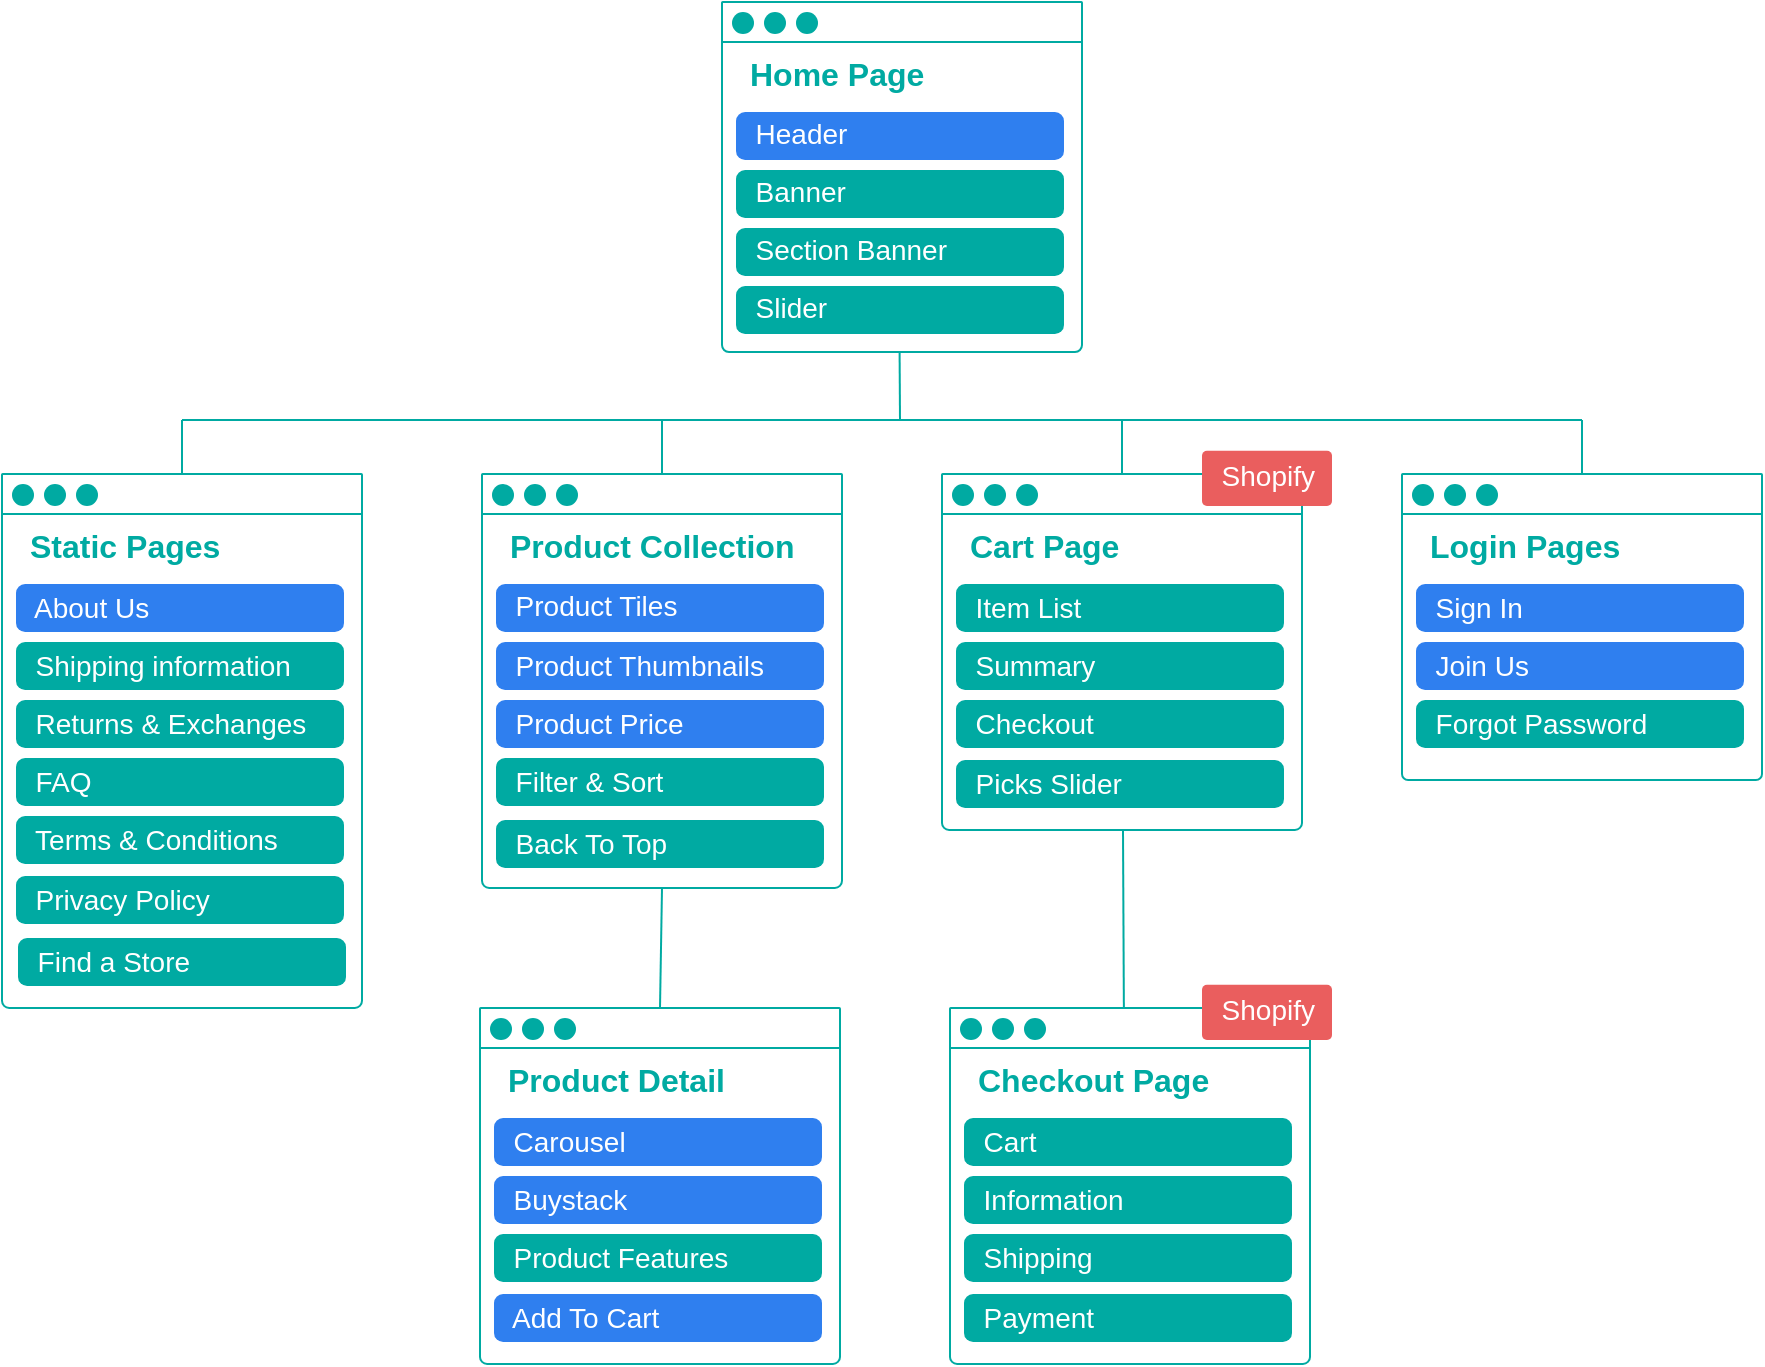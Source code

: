 <mxfile version="14.6.11" type="github">
  <diagram id="g5ZeaVctmOo560GbVPkt" name="Page-1">
    <mxGraphModel dx="1718" dy="888" grid="1" gridSize="10" guides="1" tooltips="1" connect="1" arrows="1" fold="1" page="1" pageScale="1" pageWidth="827" pageHeight="1169" math="0" shadow="0">
      <root>
        <mxCell id="0" />
        <mxCell id="1" parent="0" />
        <mxCell id="iKkOTxImxHK23aBrevqH-1" value="" style="rounded=1;whiteSpace=wrap;html=1;arcSize=2;strokeColor=#00AAA2;" parent="1" vertex="1">
          <mxGeometry x="390" y="261" width="180" height="175" as="geometry" />
        </mxCell>
        <mxCell id="iKkOTxImxHK23aBrevqH-27" value="&lt;font style=&quot;font-size: 14px ; line-height: 60%&quot;&gt;&amp;nbsp; Slider&lt;/font&gt;" style="rounded=1;whiteSpace=wrap;html=1;arcSize=19;fontColor=#FFFFFF;align=left;strokeColor=none;fillColor=#00AAA2;" parent="1" vertex="1">
          <mxGeometry x="397" y="403" width="164" height="24" as="geometry" />
        </mxCell>
        <mxCell id="iKkOTxImxHK23aBrevqH-7" value="" style="rounded=1;whiteSpace=wrap;html=1;arcSize=2;strokeColor=#00AAA2;" parent="1" vertex="1">
          <mxGeometry x="390" y="261" width="180" height="20" as="geometry" />
        </mxCell>
        <mxCell id="iKkOTxImxHK23aBrevqH-5" value="" style="ellipse;whiteSpace=wrap;html=1;aspect=fixed;fontColor=#00AAA2;fillColor=#00AAA2;strokeColor=none;" parent="1" vertex="1">
          <mxGeometry x="395" y="266" width="11" height="11" as="geometry" />
        </mxCell>
        <mxCell id="iKkOTxImxHK23aBrevqH-9" value="" style="ellipse;whiteSpace=wrap;html=1;aspect=fixed;fontColor=#2F7FEF;fillColor=#00AAA2;strokeColor=none;" parent="1" vertex="1">
          <mxGeometry x="411" y="266" width="11" height="11" as="geometry" />
        </mxCell>
        <mxCell id="iKkOTxImxHK23aBrevqH-10" value="" style="ellipse;whiteSpace=wrap;html=1;aspect=fixed;fontColor=#2F7FEF;fillColor=#00AAA2;strokeColor=none;" parent="1" vertex="1">
          <mxGeometry x="427" y="266" width="11" height="11" as="geometry" />
        </mxCell>
        <mxCell id="iKkOTxImxHK23aBrevqH-13" value="&lt;font style=&quot;font-size: 14px ; line-height: 60%&quot;&gt;&amp;nbsp; Header&lt;/font&gt;" style="rounded=1;whiteSpace=wrap;html=1;arcSize=19;fillColor=#2F7FEF;fontColor=#FFFFFF;align=left;strokeColor=none;" parent="1" vertex="1">
          <mxGeometry x="397" y="316" width="164" height="24" as="geometry" />
        </mxCell>
        <mxCell id="iKkOTxImxHK23aBrevqH-2" value="Home Page" style="text;strokeColor=none;align=left;verticalAlign=top;spacingLeft=4;spacingRight=4;overflow=hidden;rotatable=0;points=[[0,0.5],[1,0.5]];portConstraint=eastwest;fontStyle=1;fontSize=16;labelBackgroundColor=none;fontColor=#00AAA2;" parent="1" vertex="1">
          <mxGeometry x="398" y="281" width="102" height="30" as="geometry" />
        </mxCell>
        <mxCell id="iKkOTxImxHK23aBrevqH-16" value="&lt;font style=&quot;font-size: 14px ; line-height: 60%&quot;&gt;&amp;nbsp; Banner&lt;/font&gt;" style="rounded=1;whiteSpace=wrap;html=1;arcSize=19;fontColor=#FFFFFF;align=left;strokeColor=none;fillColor=#00AAA2;" parent="1" vertex="1">
          <mxGeometry x="397" y="345" width="164" height="24" as="geometry" />
        </mxCell>
        <mxCell id="iKkOTxImxHK23aBrevqH-26" value="&lt;font style=&quot;font-size: 14px ; line-height: 60%&quot;&gt;&amp;nbsp; Section Banner&lt;/font&gt;" style="rounded=1;whiteSpace=wrap;html=1;arcSize=19;fontColor=#FFFFFF;align=left;strokeColor=none;fillColor=#00AAA2;" parent="1" vertex="1">
          <mxGeometry x="397" y="374" width="164" height="24" as="geometry" />
        </mxCell>
        <mxCell id="iKkOTxImxHK23aBrevqH-30" value="" style="rounded=1;whiteSpace=wrap;html=1;arcSize=2;strokeColor=#00AAA2;" parent="1" vertex="1">
          <mxGeometry x="270" y="497" width="180" height="207" as="geometry" />
        </mxCell>
        <mxCell id="iKkOTxImxHK23aBrevqH-31" value="&lt;span style=&quot;font-size: 14px&quot;&gt;&amp;nbsp; Filter &amp;amp; Sort&lt;/span&gt;" style="rounded=1;whiteSpace=wrap;html=1;arcSize=19;fontColor=#FFFFFF;align=left;strokeColor=none;fillColor=#00AAA2;" parent="1" vertex="1">
          <mxGeometry x="277" y="639" width="164" height="24" as="geometry" />
        </mxCell>
        <mxCell id="iKkOTxImxHK23aBrevqH-32" value="" style="rounded=1;whiteSpace=wrap;html=1;arcSize=2;strokeColor=#00AAA2;" parent="1" vertex="1">
          <mxGeometry x="270" y="497" width="180" height="20" as="geometry" />
        </mxCell>
        <mxCell id="iKkOTxImxHK23aBrevqH-33" value="" style="ellipse;whiteSpace=wrap;html=1;aspect=fixed;fontColor=#00AAA2;fillColor=#00AAA2;strokeColor=none;" parent="1" vertex="1">
          <mxGeometry x="275" y="502" width="11" height="11" as="geometry" />
        </mxCell>
        <mxCell id="iKkOTxImxHK23aBrevqH-34" value="" style="ellipse;whiteSpace=wrap;html=1;aspect=fixed;fontColor=#2F7FEF;fillColor=#00AAA2;strokeColor=none;" parent="1" vertex="1">
          <mxGeometry x="291" y="502" width="11" height="11" as="geometry" />
        </mxCell>
        <mxCell id="iKkOTxImxHK23aBrevqH-35" value="" style="ellipse;whiteSpace=wrap;html=1;aspect=fixed;fontColor=#2F7FEF;fillColor=#00AAA2;strokeColor=none;" parent="1" vertex="1">
          <mxGeometry x="307" y="502" width="11" height="11" as="geometry" />
        </mxCell>
        <mxCell id="iKkOTxImxHK23aBrevqH-36" value="&lt;font style=&quot;font-size: 14px ; line-height: 60%&quot;&gt;&amp;nbsp; Product Tiles&lt;/font&gt;" style="rounded=1;whiteSpace=wrap;html=1;arcSize=19;fillColor=#2F7FEF;fontColor=#FFFFFF;align=left;strokeColor=none;" parent="1" vertex="1">
          <mxGeometry x="277" y="552" width="164" height="24" as="geometry" />
        </mxCell>
        <mxCell id="iKkOTxImxHK23aBrevqH-37" value="Product Collection" style="text;strokeColor=none;align=left;verticalAlign=top;spacingLeft=4;spacingRight=4;overflow=hidden;rotatable=0;points=[[0,0.5],[1,0.5]];portConstraint=eastwest;fontStyle=1;fontSize=16;labelBackgroundColor=none;fontColor=#00AAA2;" parent="1" vertex="1">
          <mxGeometry x="278" y="517" width="172" height="30" as="geometry" />
        </mxCell>
        <mxCell id="iKkOTxImxHK23aBrevqH-38" value="&lt;span style=&quot;font-size: 14px&quot;&gt;&amp;nbsp; Product Thumbnails&lt;/span&gt;" style="rounded=1;whiteSpace=wrap;html=1;arcSize=19;fontColor=#FFFFFF;align=left;strokeColor=none;fillColor=#2F7FEF;" parent="1" vertex="1">
          <mxGeometry x="277" y="581" width="164" height="24" as="geometry" />
        </mxCell>
        <mxCell id="iKkOTxImxHK23aBrevqH-39" value="&lt;span style=&quot;font-size: 14px&quot;&gt;&amp;nbsp; Product Price&lt;/span&gt;" style="rounded=1;whiteSpace=wrap;html=1;arcSize=19;fontColor=#FFFFFF;align=left;strokeColor=none;fillColor=#2F7FEF;" parent="1" vertex="1">
          <mxGeometry x="277" y="610" width="164" height="24" as="geometry" />
        </mxCell>
        <mxCell id="iKkOTxImxHK23aBrevqH-40" value="&lt;span style=&quot;font-size: 14px&quot;&gt;&amp;nbsp; Back To Top&lt;/span&gt;" style="rounded=1;whiteSpace=wrap;html=1;arcSize=19;fontColor=#FFFFFF;align=left;strokeColor=none;fillColor=#00AAA2;" parent="1" vertex="1">
          <mxGeometry x="277" y="670" width="164" height="24" as="geometry" />
        </mxCell>
        <mxCell id="iKkOTxImxHK23aBrevqH-41" value="" style="rounded=1;whiteSpace=wrap;html=1;arcSize=2;strokeColor=#00AAA2;" parent="1" vertex="1">
          <mxGeometry x="30" y="497" width="180" height="267" as="geometry" />
        </mxCell>
        <mxCell id="iKkOTxImxHK23aBrevqH-42" value="&lt;span style=&quot;font-size: 14px&quot;&gt;&amp;nbsp; FAQ&lt;/span&gt;" style="rounded=1;whiteSpace=wrap;html=1;arcSize=19;fontColor=#FFFFFF;align=left;strokeColor=none;fillColor=#00AAA2;" parent="1" vertex="1">
          <mxGeometry x="37" y="639" width="164" height="24" as="geometry" />
        </mxCell>
        <mxCell id="iKkOTxImxHK23aBrevqH-43" value="" style="rounded=1;whiteSpace=wrap;html=1;arcSize=2;strokeColor=#00AAA2;" parent="1" vertex="1">
          <mxGeometry x="30" y="497" width="180" height="20" as="geometry" />
        </mxCell>
        <mxCell id="iKkOTxImxHK23aBrevqH-44" value="" style="ellipse;whiteSpace=wrap;html=1;aspect=fixed;fontColor=#00AAA2;fillColor=#00AAA2;strokeColor=none;" parent="1" vertex="1">
          <mxGeometry x="35" y="502" width="11" height="11" as="geometry" />
        </mxCell>
        <mxCell id="iKkOTxImxHK23aBrevqH-45" value="" style="ellipse;whiteSpace=wrap;html=1;aspect=fixed;fontColor=#2F7FEF;fillColor=#00AAA2;strokeColor=none;" parent="1" vertex="1">
          <mxGeometry x="51" y="502" width="11" height="11" as="geometry" />
        </mxCell>
        <mxCell id="iKkOTxImxHK23aBrevqH-46" value="" style="ellipse;whiteSpace=wrap;html=1;aspect=fixed;fontColor=#2F7FEF;fillColor=#00AAA2;strokeColor=none;" parent="1" vertex="1">
          <mxGeometry x="67" y="502" width="11" height="11" as="geometry" />
        </mxCell>
        <mxCell id="iKkOTxImxHK23aBrevqH-47" value="&lt;span style=&quot;font-size: 14px&quot;&gt;&amp;nbsp; About Us&lt;/span&gt;" style="rounded=1;whiteSpace=wrap;html=1;arcSize=19;fillColor=#2F7FEF;fontColor=#FFFFFF;align=left;strokeColor=none;" parent="1" vertex="1">
          <mxGeometry x="37" y="552" width="164" height="24" as="geometry" />
        </mxCell>
        <mxCell id="iKkOTxImxHK23aBrevqH-48" value="Static Pages" style="text;strokeColor=none;align=left;verticalAlign=top;spacingLeft=4;spacingRight=4;overflow=hidden;rotatable=0;points=[[0,0.5],[1,0.5]];portConstraint=eastwest;fontStyle=1;fontSize=16;labelBackgroundColor=none;fontColor=#00AAA2;" parent="1" vertex="1">
          <mxGeometry x="38" y="517" width="172" height="30" as="geometry" />
        </mxCell>
        <mxCell id="iKkOTxImxHK23aBrevqH-49" value="&lt;span style=&quot;font-size: 14px&quot;&gt;&amp;nbsp; Shipping information&lt;/span&gt;" style="rounded=1;whiteSpace=wrap;html=1;arcSize=19;fontColor=#FFFFFF;align=left;strokeColor=none;fillColor=#00AAA2;" parent="1" vertex="1">
          <mxGeometry x="37" y="581" width="164" height="24" as="geometry" />
        </mxCell>
        <mxCell id="iKkOTxImxHK23aBrevqH-50" value="&lt;span style=&quot;font-size: 14px&quot;&gt;&amp;nbsp; Returns &amp;amp; Exchanges&lt;/span&gt;" style="rounded=1;whiteSpace=wrap;html=1;arcSize=19;fontColor=#FFFFFF;align=left;strokeColor=none;fillColor=#00AAA2;" parent="1" vertex="1">
          <mxGeometry x="37" y="610" width="164" height="24" as="geometry" />
        </mxCell>
        <mxCell id="iKkOTxImxHK23aBrevqH-51" value="&lt;span style=&quot;font-size: 14px&quot;&gt;&amp;nbsp; Terms &amp;amp; Conditions&lt;/span&gt;" style="rounded=1;whiteSpace=wrap;html=1;arcSize=19;fontColor=#FFFFFF;align=left;strokeColor=none;fillColor=#00AAA2;" parent="1" vertex="1">
          <mxGeometry x="37" y="668" width="164" height="24" as="geometry" />
        </mxCell>
        <mxCell id="iKkOTxImxHK23aBrevqH-52" value="&lt;span style=&quot;font-size: 14px&quot;&gt;&amp;nbsp; Privacy Policy&lt;/span&gt;" style="rounded=1;whiteSpace=wrap;html=1;arcSize=19;fontColor=#FFFFFF;align=left;strokeColor=none;fillColor=#00AAA2;" parent="1" vertex="1">
          <mxGeometry x="37" y="698" width="164" height="24" as="geometry" />
        </mxCell>
        <mxCell id="iKkOTxImxHK23aBrevqH-53" value="&lt;span style=&quot;font-size: 14px&quot;&gt;&amp;nbsp; Find a Store&lt;/span&gt;" style="rounded=1;whiteSpace=wrap;html=1;arcSize=19;fontColor=#FFFFFF;align=left;strokeColor=none;fillColor=#00AAA2;" parent="1" vertex="1">
          <mxGeometry x="38" y="729" width="164" height="24" as="geometry" />
        </mxCell>
        <mxCell id="iKkOTxImxHK23aBrevqH-54" value="" style="rounded=1;whiteSpace=wrap;html=1;arcSize=2;strokeColor=#00AAA2;" parent="1" vertex="1">
          <mxGeometry x="730" y="497" width="180" height="153" as="geometry" />
        </mxCell>
        <mxCell id="iKkOTxImxHK23aBrevqH-56" value="" style="rounded=1;whiteSpace=wrap;html=1;arcSize=2;strokeColor=#00AAA2;" parent="1" vertex="1">
          <mxGeometry x="730" y="497" width="180" height="20" as="geometry" />
        </mxCell>
        <mxCell id="iKkOTxImxHK23aBrevqH-57" value="" style="ellipse;whiteSpace=wrap;html=1;aspect=fixed;fontColor=#00AAA2;fillColor=#00AAA2;strokeColor=none;" parent="1" vertex="1">
          <mxGeometry x="735" y="502" width="11" height="11" as="geometry" />
        </mxCell>
        <mxCell id="iKkOTxImxHK23aBrevqH-58" value="" style="ellipse;whiteSpace=wrap;html=1;aspect=fixed;fontColor=#2F7FEF;fillColor=#00AAA2;strokeColor=none;" parent="1" vertex="1">
          <mxGeometry x="751" y="502" width="11" height="11" as="geometry" />
        </mxCell>
        <mxCell id="iKkOTxImxHK23aBrevqH-59" value="" style="ellipse;whiteSpace=wrap;html=1;aspect=fixed;fontColor=#2F7FEF;fillColor=#00AAA2;strokeColor=none;" parent="1" vertex="1">
          <mxGeometry x="767" y="502" width="11" height="11" as="geometry" />
        </mxCell>
        <mxCell id="iKkOTxImxHK23aBrevqH-60" value="&lt;span style=&quot;font-size: 14px&quot;&gt;&amp;nbsp; Sign In&lt;/span&gt;" style="rounded=1;whiteSpace=wrap;html=1;arcSize=19;fillColor=#2F7FEF;fontColor=#FFFFFF;align=left;strokeColor=none;" parent="1" vertex="1">
          <mxGeometry x="737" y="552" width="164" height="24" as="geometry" />
        </mxCell>
        <mxCell id="iKkOTxImxHK23aBrevqH-61" value="Login Pages" style="text;strokeColor=none;align=left;verticalAlign=top;spacingLeft=4;spacingRight=4;overflow=hidden;rotatable=0;points=[[0,0.5],[1,0.5]];portConstraint=eastwest;fontStyle=1;fontSize=16;labelBackgroundColor=none;fontColor=#00AAA2;" parent="1" vertex="1">
          <mxGeometry x="738" y="517" width="172" height="30" as="geometry" />
        </mxCell>
        <mxCell id="iKkOTxImxHK23aBrevqH-62" value="&lt;span style=&quot;font-size: 14px&quot;&gt;&amp;nbsp; Join Us&lt;/span&gt;" style="rounded=1;whiteSpace=wrap;html=1;arcSize=19;fontColor=#FFFFFF;align=left;strokeColor=none;fillColor=#2F7FEF;" parent="1" vertex="1">
          <mxGeometry x="737" y="581" width="164" height="24" as="geometry" />
        </mxCell>
        <mxCell id="iKkOTxImxHK23aBrevqH-63" value="&lt;span style=&quot;font-size: 14px&quot;&gt;&amp;nbsp; Forgot Password&lt;/span&gt;" style="rounded=1;whiteSpace=wrap;html=1;arcSize=19;fontColor=#FFFFFF;align=left;strokeColor=none;fillColor=#00AAA2;" parent="1" vertex="1">
          <mxGeometry x="737" y="610" width="164" height="24" as="geometry" />
        </mxCell>
        <mxCell id="iKkOTxImxHK23aBrevqH-77" value="" style="rounded=1;whiteSpace=wrap;html=1;arcSize=2;strokeColor=#00AAA2;" parent="1" vertex="1">
          <mxGeometry x="500" y="497" width="180" height="178" as="geometry" />
        </mxCell>
        <mxCell id="iKkOTxImxHK23aBrevqH-78" value="" style="rounded=1;whiteSpace=wrap;html=1;arcSize=2;strokeColor=#00AAA2;" parent="1" vertex="1">
          <mxGeometry x="500" y="497" width="180" height="20" as="geometry" />
        </mxCell>
        <mxCell id="iKkOTxImxHK23aBrevqH-79" value="" style="ellipse;whiteSpace=wrap;html=1;aspect=fixed;fontColor=#00AAA2;fillColor=#00AAA2;strokeColor=none;" parent="1" vertex="1">
          <mxGeometry x="505" y="502" width="11" height="11" as="geometry" />
        </mxCell>
        <mxCell id="iKkOTxImxHK23aBrevqH-80" value="" style="ellipse;whiteSpace=wrap;html=1;aspect=fixed;fontColor=#2F7FEF;fillColor=#00AAA2;strokeColor=none;" parent="1" vertex="1">
          <mxGeometry x="521" y="502" width="11" height="11" as="geometry" />
        </mxCell>
        <mxCell id="iKkOTxImxHK23aBrevqH-81" value="" style="ellipse;whiteSpace=wrap;html=1;aspect=fixed;fontColor=#2F7FEF;fillColor=#00AAA2;strokeColor=none;" parent="1" vertex="1">
          <mxGeometry x="537" y="502" width="11" height="11" as="geometry" />
        </mxCell>
        <mxCell id="iKkOTxImxHK23aBrevqH-82" value="&lt;span style=&quot;font-size: 14px&quot;&gt;&amp;nbsp; Item List&lt;/span&gt;" style="rounded=1;whiteSpace=wrap;html=1;arcSize=19;fontColor=#FFFFFF;align=left;strokeColor=none;fillColor=#00AAA2;" parent="1" vertex="1">
          <mxGeometry x="507" y="552" width="164" height="24" as="geometry" />
        </mxCell>
        <mxCell id="iKkOTxImxHK23aBrevqH-83" value="Cart Page" style="text;strokeColor=none;align=left;verticalAlign=top;spacingLeft=4;spacingRight=4;overflow=hidden;rotatable=0;points=[[0,0.5],[1,0.5]];portConstraint=eastwest;fontStyle=1;fontSize=16;labelBackgroundColor=none;fontColor=#00AAA2;" parent="1" vertex="1">
          <mxGeometry x="508" y="517" width="172" height="30" as="geometry" />
        </mxCell>
        <mxCell id="iKkOTxImxHK23aBrevqH-84" value="&lt;span style=&quot;font-size: 14px&quot;&gt;&amp;nbsp; Summary&lt;/span&gt;" style="rounded=1;whiteSpace=wrap;html=1;arcSize=19;fontColor=#FFFFFF;align=left;strokeColor=none;fillColor=#00AAA2;" parent="1" vertex="1">
          <mxGeometry x="507" y="581" width="164" height="24" as="geometry" />
        </mxCell>
        <mxCell id="iKkOTxImxHK23aBrevqH-85" value="&lt;span style=&quot;font-size: 14px&quot;&gt;&amp;nbsp; Checkout&lt;/span&gt;" style="rounded=1;whiteSpace=wrap;html=1;arcSize=19;fontColor=#FFFFFF;align=left;strokeColor=none;fillColor=#00AAA2;" parent="1" vertex="1">
          <mxGeometry x="507" y="610" width="164" height="24" as="geometry" />
        </mxCell>
        <mxCell id="iKkOTxImxHK23aBrevqH-86" value="&lt;span style=&quot;font-size: 14px&quot;&gt;&amp;nbsp; Picks Slider&lt;/span&gt;" style="rounded=1;whiteSpace=wrap;html=1;arcSize=19;fontColor=#FFFFFF;align=left;strokeColor=none;fillColor=#00AAA2;" parent="1" vertex="1">
          <mxGeometry x="507" y="640" width="164" height="24" as="geometry" />
        </mxCell>
        <mxCell id="iKkOTxImxHK23aBrevqH-87" value="" style="endArrow=none;html=1;fontSize=16;fontColor=#FFFFFF;strokeColor=#00AAA2;" parent="1" source="iKkOTxImxHK23aBrevqH-32" edge="1">
          <mxGeometry width="50" height="50" relative="1" as="geometry">
            <mxPoint x="304" y="490" as="sourcePoint" />
            <mxPoint x="360" y="470" as="targetPoint" />
          </mxGeometry>
        </mxCell>
        <mxCell id="iKkOTxImxHK23aBrevqH-88" value="" style="endArrow=none;html=1;fontSize=16;fontColor=#FFFFFF;strokeColor=#00AAA2;" parent="1" edge="1">
          <mxGeometry width="50" height="50" relative="1" as="geometry">
            <mxPoint x="820" y="470" as="sourcePoint" />
            <mxPoint x="120" y="470" as="targetPoint" />
          </mxGeometry>
        </mxCell>
        <mxCell id="iKkOTxImxHK23aBrevqH-89" value="" style="endArrow=none;html=1;fontSize=16;fontColor=#FFFFFF;strokeColor=#00AAA2;exitX=0.5;exitY=0;exitDx=0;exitDy=0;" parent="1" source="iKkOTxImxHK23aBrevqH-43" edge="1">
          <mxGeometry width="50" height="50" relative="1" as="geometry">
            <mxPoint x="850" y="480" as="sourcePoint" />
            <mxPoint x="120" y="470" as="targetPoint" />
          </mxGeometry>
        </mxCell>
        <mxCell id="iKkOTxImxHK23aBrevqH-92" value="" style="endArrow=none;html=1;fontSize=16;fontColor=#FFFFFF;strokeColor=#00AAA2;exitX=0.5;exitY=0;exitDx=0;exitDy=0;entryX=0.5;entryY=1;entryDx=0;entryDy=0;" parent="1" source="iKkOTxImxHK23aBrevqH-67" target="iKkOTxImxHK23aBrevqH-30" edge="1">
          <mxGeometry width="50" height="50" relative="1" as="geometry">
            <mxPoint x="350" y="780" as="sourcePoint" />
            <mxPoint x="390" y="720" as="targetPoint" />
            <Array as="points" />
          </mxGeometry>
        </mxCell>
        <mxCell id="iKkOTxImxHK23aBrevqH-103" value="" style="group" parent="1" vertex="1" connectable="0">
          <mxGeometry x="269" y="764" width="180" height="178" as="geometry" />
        </mxCell>
        <mxCell id="iKkOTxImxHK23aBrevqH-65" value="" style="rounded=1;whiteSpace=wrap;html=1;arcSize=2;strokeColor=#00AAA2;" parent="iKkOTxImxHK23aBrevqH-103" vertex="1">
          <mxGeometry width="180" height="178" as="geometry" />
        </mxCell>
        <mxCell id="iKkOTxImxHK23aBrevqH-67" value="" style="rounded=1;whiteSpace=wrap;html=1;arcSize=2;strokeColor=#00AAA2;" parent="iKkOTxImxHK23aBrevqH-103" vertex="1">
          <mxGeometry width="180" height="20" as="geometry" />
        </mxCell>
        <mxCell id="iKkOTxImxHK23aBrevqH-68" value="" style="ellipse;whiteSpace=wrap;html=1;aspect=fixed;fontColor=#00AAA2;fillColor=#00AAA2;strokeColor=none;" parent="iKkOTxImxHK23aBrevqH-103" vertex="1">
          <mxGeometry x="5" y="5" width="11" height="11" as="geometry" />
        </mxCell>
        <mxCell id="iKkOTxImxHK23aBrevqH-69" value="" style="ellipse;whiteSpace=wrap;html=1;aspect=fixed;fontColor=#2F7FEF;fillColor=#00AAA2;strokeColor=none;" parent="iKkOTxImxHK23aBrevqH-103" vertex="1">
          <mxGeometry x="21" y="5" width="11" height="11" as="geometry" />
        </mxCell>
        <mxCell id="iKkOTxImxHK23aBrevqH-70" value="" style="ellipse;whiteSpace=wrap;html=1;aspect=fixed;fontColor=#2F7FEF;fillColor=#00AAA2;strokeColor=none;" parent="iKkOTxImxHK23aBrevqH-103" vertex="1">
          <mxGeometry x="37" y="5" width="11" height="11" as="geometry" />
        </mxCell>
        <mxCell id="iKkOTxImxHK23aBrevqH-71" value="&lt;span style=&quot;font-size: 14px&quot;&gt;&amp;nbsp; Carousel&lt;/span&gt;" style="rounded=1;whiteSpace=wrap;html=1;arcSize=19;fillColor=#2F7FEF;fontColor=#FFFFFF;align=left;strokeColor=none;" parent="iKkOTxImxHK23aBrevqH-103" vertex="1">
          <mxGeometry x="7" y="55" width="164" height="24" as="geometry" />
        </mxCell>
        <mxCell id="iKkOTxImxHK23aBrevqH-72" value="Product Detail" style="text;strokeColor=none;align=left;verticalAlign=top;spacingLeft=4;spacingRight=4;overflow=hidden;rotatable=0;points=[[0,0.5],[1,0.5]];portConstraint=eastwest;fontStyle=1;fontSize=16;labelBackgroundColor=none;fontColor=#00AAA2;" parent="iKkOTxImxHK23aBrevqH-103" vertex="1">
          <mxGeometry x="8" y="20" width="172" height="30" as="geometry" />
        </mxCell>
        <mxCell id="iKkOTxImxHK23aBrevqH-73" value="&lt;span style=&quot;font-size: 14px&quot;&gt;&amp;nbsp; Buystack&lt;/span&gt;" style="rounded=1;whiteSpace=wrap;html=1;arcSize=19;fontColor=#FFFFFF;align=left;strokeColor=none;fillColor=#2F7FEF;" parent="iKkOTxImxHK23aBrevqH-103" vertex="1">
          <mxGeometry x="7" y="84" width="164" height="24" as="geometry" />
        </mxCell>
        <mxCell id="iKkOTxImxHK23aBrevqH-74" value="&lt;span style=&quot;font-size: 14px&quot;&gt;&amp;nbsp; Product Features&lt;/span&gt;" style="rounded=1;whiteSpace=wrap;html=1;arcSize=19;fontColor=#FFFFFF;align=left;strokeColor=none;fillColor=#00AAA2;" parent="iKkOTxImxHK23aBrevqH-103" vertex="1">
          <mxGeometry x="7" y="113" width="164" height="24" as="geometry" />
        </mxCell>
        <mxCell id="iKkOTxImxHK23aBrevqH-76" value="&lt;span style=&quot;font-size: 14px&quot;&gt;&amp;nbsp; Add To Cart&amp;nbsp;&lt;/span&gt;" style="rounded=1;whiteSpace=wrap;html=1;arcSize=19;fontColor=#FFFFFF;align=left;strokeColor=none;fillColor=#2F7FEF;" parent="iKkOTxImxHK23aBrevqH-103" vertex="1">
          <mxGeometry x="7" y="143" width="164" height="24" as="geometry" />
        </mxCell>
        <mxCell id="iKkOTxImxHK23aBrevqH-104" value="" style="group" parent="1" vertex="1" connectable="0">
          <mxGeometry x="504" y="764" width="191" height="178" as="geometry" />
        </mxCell>
        <mxCell id="iKkOTxImxHK23aBrevqH-93" value="" style="rounded=1;whiteSpace=wrap;html=1;arcSize=2;strokeColor=#00AAA2;" parent="iKkOTxImxHK23aBrevqH-104" vertex="1">
          <mxGeometry width="180" height="178" as="geometry" />
        </mxCell>
        <mxCell id="iKkOTxImxHK23aBrevqH-94" value="" style="rounded=1;whiteSpace=wrap;html=1;arcSize=2;strokeColor=#00AAA2;" parent="iKkOTxImxHK23aBrevqH-104" vertex="1">
          <mxGeometry width="180" height="20" as="geometry" />
        </mxCell>
        <mxCell id="iKkOTxImxHK23aBrevqH-95" value="" style="ellipse;whiteSpace=wrap;html=1;aspect=fixed;fontColor=#00AAA2;fillColor=#00AAA2;strokeColor=none;" parent="iKkOTxImxHK23aBrevqH-104" vertex="1">
          <mxGeometry x="5" y="5" width="11" height="11" as="geometry" />
        </mxCell>
        <mxCell id="iKkOTxImxHK23aBrevqH-96" value="" style="ellipse;whiteSpace=wrap;html=1;aspect=fixed;fontColor=#2F7FEF;fillColor=#00AAA2;strokeColor=none;" parent="iKkOTxImxHK23aBrevqH-104" vertex="1">
          <mxGeometry x="21" y="5" width="11" height="11" as="geometry" />
        </mxCell>
        <mxCell id="iKkOTxImxHK23aBrevqH-97" value="" style="ellipse;whiteSpace=wrap;html=1;aspect=fixed;fontColor=#2F7FEF;fillColor=#00AAA2;strokeColor=none;" parent="iKkOTxImxHK23aBrevqH-104" vertex="1">
          <mxGeometry x="37" y="5" width="11" height="11" as="geometry" />
        </mxCell>
        <mxCell id="iKkOTxImxHK23aBrevqH-98" value="&lt;span style=&quot;font-size: 14px&quot;&gt;&amp;nbsp; Cart&lt;/span&gt;" style="rounded=1;whiteSpace=wrap;html=1;arcSize=19;fontColor=#FFFFFF;align=left;strokeColor=none;fillColor=#00AAA2;" parent="iKkOTxImxHK23aBrevqH-104" vertex="1">
          <mxGeometry x="7" y="55" width="164" height="24" as="geometry" />
        </mxCell>
        <mxCell id="iKkOTxImxHK23aBrevqH-99" value="Checkout Page" style="text;strokeColor=none;align=left;verticalAlign=top;spacingLeft=4;spacingRight=4;overflow=hidden;rotatable=0;points=[[0,0.5],[1,0.5]];portConstraint=eastwest;fontStyle=1;fontSize=16;labelBackgroundColor=none;fontColor=#00AAA2;" parent="iKkOTxImxHK23aBrevqH-104" vertex="1">
          <mxGeometry x="8" y="20" width="172" height="30" as="geometry" />
        </mxCell>
        <mxCell id="iKkOTxImxHK23aBrevqH-100" value="&lt;span style=&quot;font-size: 14px&quot;&gt;&amp;nbsp; Information&lt;/span&gt;" style="rounded=1;whiteSpace=wrap;html=1;arcSize=19;fontColor=#FFFFFF;align=left;strokeColor=none;fillColor=#00AAA2;" parent="iKkOTxImxHK23aBrevqH-104" vertex="1">
          <mxGeometry x="7" y="84" width="164" height="24" as="geometry" />
        </mxCell>
        <mxCell id="iKkOTxImxHK23aBrevqH-101" value="&lt;span style=&quot;font-size: 14px&quot;&gt;&amp;nbsp; Shipping&lt;/span&gt;" style="rounded=1;whiteSpace=wrap;html=1;arcSize=19;fontColor=#FFFFFF;align=left;strokeColor=none;fillColor=#00AAA2;" parent="iKkOTxImxHK23aBrevqH-104" vertex="1">
          <mxGeometry x="7" y="113" width="164" height="24" as="geometry" />
        </mxCell>
        <mxCell id="iKkOTxImxHK23aBrevqH-102" value="&lt;span style=&quot;font-size: 14px&quot;&gt;&amp;nbsp; Payment&lt;/span&gt;" style="rounded=1;whiteSpace=wrap;html=1;arcSize=19;fontColor=#FFFFFF;align=left;strokeColor=none;fillColor=#00AAA2;" parent="iKkOTxImxHK23aBrevqH-104" vertex="1">
          <mxGeometry x="7" y="143" width="164" height="24" as="geometry" />
        </mxCell>
        <mxCell id="iKkOTxImxHK23aBrevqH-105" value="" style="endArrow=none;html=1;fontSize=16;fontColor=#FFFFFF;strokeColor=#00AAA2;entryX=0.5;entryY=1;entryDx=0;entryDy=0;exitX=0.483;exitY=0.017;exitDx=0;exitDy=0;exitPerimeter=0;" parent="1" source="iKkOTxImxHK23aBrevqH-94" edge="1">
          <mxGeometry width="50" height="50" relative="1" as="geometry">
            <mxPoint x="591" y="760" as="sourcePoint" />
            <mxPoint x="590.5" y="675.0" as="targetPoint" />
            <Array as="points" />
          </mxGeometry>
        </mxCell>
        <mxCell id="iKkOTxImxHK23aBrevqH-107" value="&lt;span style=&quot;font-size: 14px ; line-height: 70%&quot;&gt;&amp;nbsp; Shopify&lt;/span&gt;" style="rounded=1;whiteSpace=wrap;html=1;arcSize=9;fontColor=#FFFFFF;align=left;strokeColor=none;fillColor=#EA5E5E;" parent="1" vertex="1">
          <mxGeometry x="630" y="485.41" width="65" height="27.59" as="geometry" />
        </mxCell>
        <mxCell id="iKkOTxImxHK23aBrevqH-108" value="&lt;span style=&quot;font-size: 14px ; line-height: 70%&quot;&gt;&amp;nbsp; Shopify&lt;/span&gt;" style="rounded=1;whiteSpace=wrap;html=1;arcSize=9;fontColor=#FFFFFF;align=left;strokeColor=none;fillColor=#EA5E5E;" parent="1" vertex="1">
          <mxGeometry x="630" y="752.41" width="65" height="27.59" as="geometry" />
        </mxCell>
        <mxCell id="iKkOTxImxHK23aBrevqH-109" value="" style="endArrow=none;html=1;fontSize=16;fontColor=#FFFFFF;strokeColor=#00AAA2;exitX=0.5;exitY=0;exitDx=0;exitDy=0;" parent="1" source="iKkOTxImxHK23aBrevqH-56" edge="1">
          <mxGeometry width="50" height="50" relative="1" as="geometry">
            <mxPoint x="800.44" y="764.34" as="sourcePoint" />
            <mxPoint x="820" y="470" as="targetPoint" />
            <Array as="points" />
          </mxGeometry>
        </mxCell>
        <mxCell id="iKkOTxImxHK23aBrevqH-111" value="" style="endArrow=none;html=1;fontSize=16;fontColor=#FFFFFF;strokeColor=#00AAA2;" parent="1" edge="1">
          <mxGeometry width="50" height="50" relative="1" as="geometry">
            <mxPoint x="479" y="470" as="sourcePoint" />
            <mxPoint x="478.8" y="436" as="targetPoint" />
            <Array as="points">
              <mxPoint x="478.8" y="436" />
            </Array>
          </mxGeometry>
        </mxCell>
        <mxCell id="MgP3d4fTG7M9_wBS8kwt-1" value="" style="endArrow=none;html=1;fontSize=16;fontColor=#FFFFFF;strokeColor=#00AAA2;exitX=0.5;exitY=0;exitDx=0;exitDy=0;" edge="1" parent="1" source="iKkOTxImxHK23aBrevqH-78">
          <mxGeometry width="50" height="50" relative="1" as="geometry">
            <mxPoint x="650" y="447" as="sourcePoint" />
            <mxPoint x="590" y="470" as="targetPoint" />
          </mxGeometry>
        </mxCell>
      </root>
    </mxGraphModel>
  </diagram>
</mxfile>
